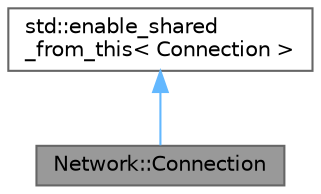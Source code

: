 digraph "Network::Connection"
{
 // LATEX_PDF_SIZE
  bgcolor="transparent";
  edge [fontname=Helvetica,fontsize=10,labelfontname=Helvetica,labelfontsize=10];
  node [fontname=Helvetica,fontsize=10,shape=box,height=0.2,width=0.4];
  Node1 [label="Network::Connection",height=0.2,width=0.4,color="gray40", fillcolor="grey60", style="filled", fontcolor="black",tooltip="The Connection class is the class that will manage the connection between the server and the client."];
  Node2 -> Node1 [dir="back",color="steelblue1",style="solid"];
  Node2 [label="std::enable_shared\l_from_this\< Connection \>",height=0.2,width=0.4,color="gray40", fillcolor="white", style="filled",tooltip=" "];
}
